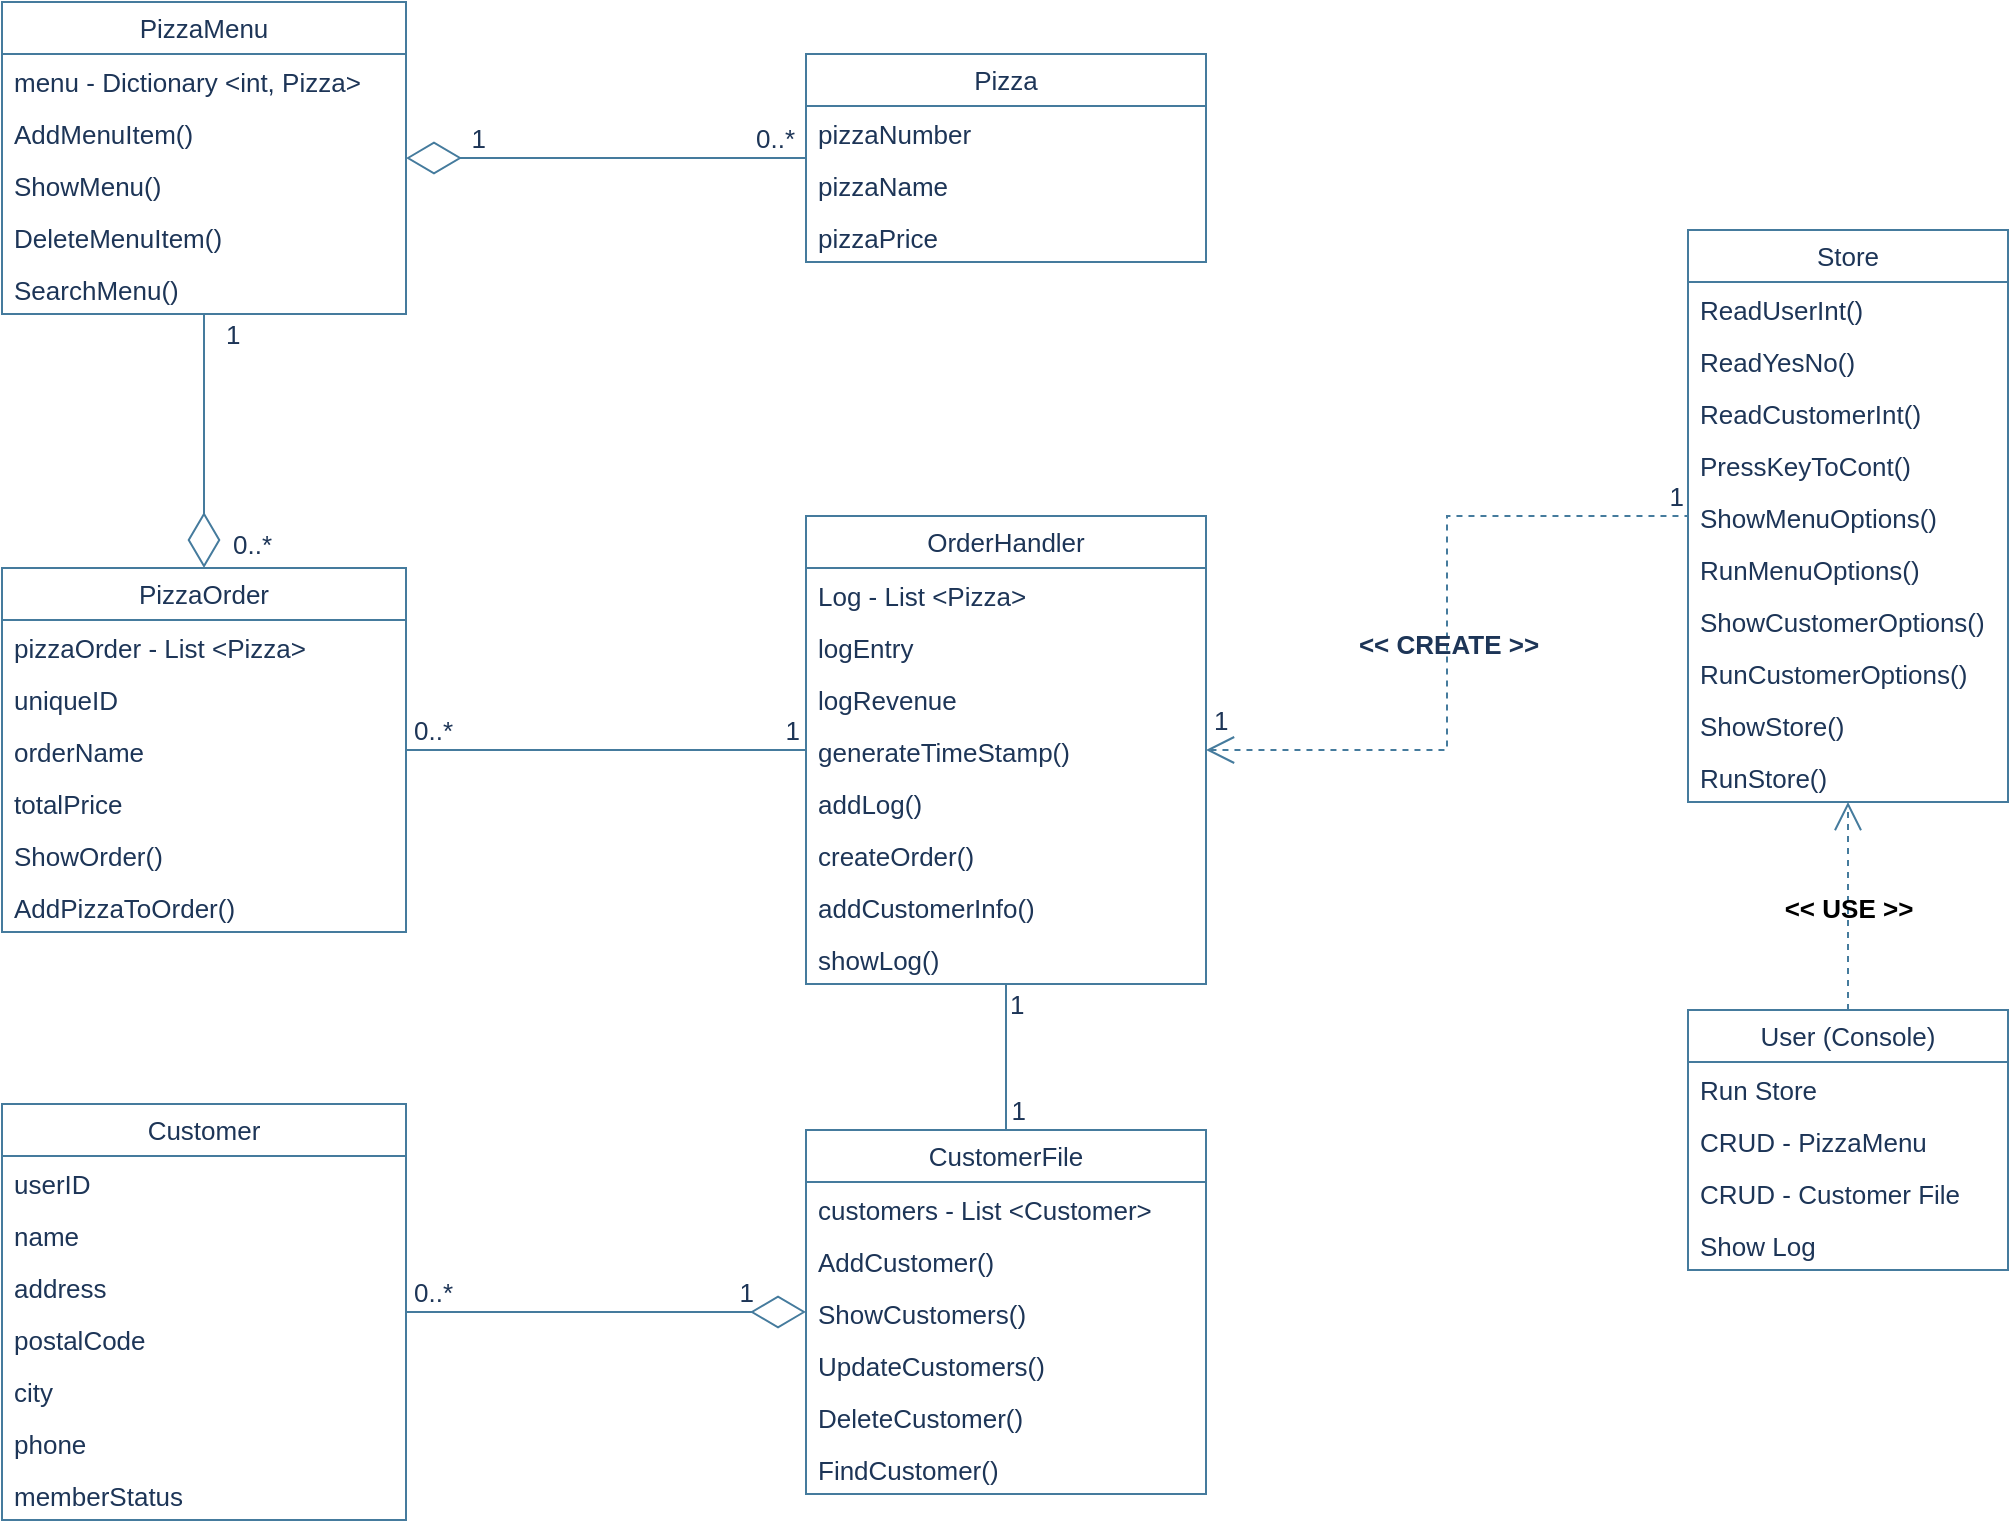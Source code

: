 <mxfile version="22.0.8" type="github">
  <diagram id="C5RBs43oDa-KdzZeNtuy" name="Page-1">
    <mxGraphModel dx="1430" dy="766" grid="1" gridSize="10" guides="1" tooltips="1" connect="1" arrows="1" fold="1" page="1" pageScale="1" pageWidth="1169" pageHeight="827" math="0" shadow="0">
      <root>
        <mxCell id="WIyWlLk6GJQsqaUBKTNV-0" />
        <mxCell id="WIyWlLk6GJQsqaUBKTNV-1" parent="WIyWlLk6GJQsqaUBKTNV-0" />
        <mxCell id="aBDvLTNAFJ3Gb6Voetzl-57" value="Pizza" style="swimlane;fontStyle=0;childLayout=stackLayout;horizontal=1;startSize=26;fillColor=none;horizontalStack=0;resizeParent=1;resizeParentMax=0;resizeLast=0;collapsible=1;marginBottom=0;whiteSpace=wrap;html=1;fontSize=13;spacing=2;rounded=0;labelBackgroundColor=none;strokeColor=#457B9D;fontColor=#1D3557;" parent="WIyWlLk6GJQsqaUBKTNV-1" vertex="1">
          <mxGeometry x="480" y="66" width="200" height="104" as="geometry" />
        </mxCell>
        <mxCell id="aBDvLTNAFJ3Gb6Voetzl-58" value="pizzaNumber" style="text;strokeColor=none;fillColor=none;align=left;verticalAlign=top;spacingLeft=4;spacingRight=4;overflow=hidden;rotatable=0;points=[[0,0.5],[1,0.5]];portConstraint=eastwest;whiteSpace=wrap;html=1;fontSize=13;spacing=2;rounded=0;labelBackgroundColor=none;fontColor=#1D3557;" parent="aBDvLTNAFJ3Gb6Voetzl-57" vertex="1">
          <mxGeometry y="26" width="200" height="26" as="geometry" />
        </mxCell>
        <mxCell id="aBDvLTNAFJ3Gb6Voetzl-59" value="pizzaName" style="text;strokeColor=none;fillColor=none;align=left;verticalAlign=top;spacingLeft=4;spacingRight=4;overflow=hidden;rotatable=0;points=[[0,0.5],[1,0.5]];portConstraint=eastwest;whiteSpace=wrap;html=1;fontSize=13;spacing=2;rounded=0;labelBackgroundColor=none;fontColor=#1D3557;" parent="aBDvLTNAFJ3Gb6Voetzl-57" vertex="1">
          <mxGeometry y="52" width="200" height="26" as="geometry" />
        </mxCell>
        <mxCell id="aBDvLTNAFJ3Gb6Voetzl-60" value="pizzaPrice" style="text;strokeColor=none;fillColor=none;align=left;verticalAlign=top;spacingLeft=4;spacingRight=4;overflow=hidden;rotatable=0;points=[[0,0.5],[1,0.5]];portConstraint=eastwest;whiteSpace=wrap;html=1;fontSize=13;spacing=2;rounded=0;labelBackgroundColor=none;fontColor=#1D3557;" parent="aBDvLTNAFJ3Gb6Voetzl-57" vertex="1">
          <mxGeometry y="78" width="200" height="26" as="geometry" />
        </mxCell>
        <mxCell id="aBDvLTNAFJ3Gb6Voetzl-66" value="User (Console)" style="swimlane;fontStyle=0;childLayout=stackLayout;horizontal=1;startSize=26;fillColor=none;horizontalStack=0;resizeParent=1;resizeParentMax=0;resizeLast=0;collapsible=1;marginBottom=0;whiteSpace=wrap;html=1;fontSize=13;spacing=2;rounded=0;labelBackgroundColor=none;strokeColor=#457B9D;fontColor=#1D3557;" parent="WIyWlLk6GJQsqaUBKTNV-1" vertex="1">
          <mxGeometry x="921" y="544" width="160" height="130" as="geometry" />
        </mxCell>
        <mxCell id="Fs0DSUo9vgdI05pbm_D--35" value="Run Store" style="text;strokeColor=none;fillColor=none;align=left;verticalAlign=top;spacingLeft=4;spacingRight=4;overflow=hidden;rotatable=0;points=[[0,0.5],[1,0.5]];portConstraint=eastwest;whiteSpace=wrap;html=1;fontSize=13;spacing=2;rounded=0;labelBackgroundColor=none;fontColor=#1D3557;" parent="aBDvLTNAFJ3Gb6Voetzl-66" vertex="1">
          <mxGeometry y="26" width="160" height="26" as="geometry" />
        </mxCell>
        <mxCell id="aBDvLTNAFJ3Gb6Voetzl-71" value="CRUD - PizzaMenu" style="text;strokeColor=none;fillColor=none;align=left;verticalAlign=top;spacingLeft=4;spacingRight=4;overflow=hidden;rotatable=0;points=[[0,0.5],[1,0.5]];portConstraint=eastwest;whiteSpace=wrap;html=1;fontSize=13;spacing=2;rounded=0;labelBackgroundColor=none;fontColor=#1D3557;" parent="aBDvLTNAFJ3Gb6Voetzl-66" vertex="1">
          <mxGeometry y="52" width="160" height="26" as="geometry" />
        </mxCell>
        <mxCell id="Fs0DSUo9vgdI05pbm_D--8" value="CRUD - Customer File&amp;nbsp;" style="text;strokeColor=none;fillColor=none;align=left;verticalAlign=top;spacingLeft=4;spacingRight=4;overflow=hidden;rotatable=0;points=[[0,0.5],[1,0.5]];portConstraint=eastwest;whiteSpace=wrap;html=1;fontSize=13;spacing=2;rounded=0;labelBackgroundColor=none;fontColor=#1D3557;" parent="aBDvLTNAFJ3Gb6Voetzl-66" vertex="1">
          <mxGeometry y="78" width="160" height="26" as="geometry" />
        </mxCell>
        <mxCell id="Fs0DSUo9vgdI05pbm_D--9" value="Show Log" style="text;strokeColor=none;fillColor=none;align=left;verticalAlign=top;spacingLeft=4;spacingRight=4;overflow=hidden;rotatable=0;points=[[0,0.5],[1,0.5]];portConstraint=eastwest;whiteSpace=wrap;html=1;fontSize=13;spacing=2;rounded=0;labelBackgroundColor=none;fontColor=#1D3557;" parent="aBDvLTNAFJ3Gb6Voetzl-66" vertex="1">
          <mxGeometry y="104" width="160" height="26" as="geometry" />
        </mxCell>
        <mxCell id="aBDvLTNAFJ3Gb6Voetzl-87" value="OrderHandler" style="swimlane;fontStyle=0;childLayout=stackLayout;horizontal=1;startSize=26;fillColor=none;horizontalStack=0;resizeParent=1;resizeParentMax=0;resizeLast=0;collapsible=1;marginBottom=0;whiteSpace=wrap;html=1;fontSize=13;spacing=2;rounded=0;labelBackgroundColor=none;strokeColor=#457B9D;fontColor=#1D3557;" parent="WIyWlLk6GJQsqaUBKTNV-1" vertex="1">
          <mxGeometry x="480" y="297" width="200" height="234" as="geometry" />
        </mxCell>
        <mxCell id="Fs0DSUo9vgdI05pbm_D--30" value="Log - List &amp;lt;Pizza&amp;gt;" style="text;strokeColor=none;fillColor=none;align=left;verticalAlign=top;spacingLeft=4;spacingRight=4;overflow=hidden;rotatable=0;points=[[0,0.5],[1,0.5]];portConstraint=eastwest;whiteSpace=wrap;html=1;fontSize=13;spacing=2;rounded=0;labelBackgroundColor=none;fontColor=#1D3557;" parent="aBDvLTNAFJ3Gb6Voetzl-87" vertex="1">
          <mxGeometry y="26" width="200" height="26" as="geometry" />
        </mxCell>
        <mxCell id="aBDvLTNAFJ3Gb6Voetzl-89" value="logEntry" style="text;strokeColor=none;fillColor=none;align=left;verticalAlign=top;spacingLeft=4;spacingRight=4;overflow=hidden;rotatable=0;points=[[0,0.5],[1,0.5]];portConstraint=eastwest;whiteSpace=wrap;html=1;fontSize=13;spacing=2;rounded=0;labelBackgroundColor=none;fontColor=#1D3557;" parent="aBDvLTNAFJ3Gb6Voetzl-87" vertex="1">
          <mxGeometry y="52" width="200" height="26" as="geometry" />
        </mxCell>
        <mxCell id="aBDvLTNAFJ3Gb6Voetzl-90" value="logRevenue" style="text;strokeColor=none;fillColor=none;align=left;verticalAlign=top;spacingLeft=4;spacingRight=4;overflow=hidden;rotatable=0;points=[[0,0.5],[1,0.5]];portConstraint=eastwest;whiteSpace=wrap;html=1;fontSize=13;spacing=2;rounded=0;labelBackgroundColor=none;fontColor=#1D3557;" parent="aBDvLTNAFJ3Gb6Voetzl-87" vertex="1">
          <mxGeometry y="78" width="200" height="26" as="geometry" />
        </mxCell>
        <mxCell id="aBDvLTNAFJ3Gb6Voetzl-92" value="generateTimeStamp()" style="text;strokeColor=none;fillColor=none;align=left;verticalAlign=top;spacingLeft=4;spacingRight=4;overflow=hidden;rotatable=0;points=[[0,0.5],[1,0.5]];portConstraint=eastwest;whiteSpace=wrap;html=1;fontSize=13;spacing=2;rounded=0;labelBackgroundColor=none;fontColor=#1D3557;" parent="aBDvLTNAFJ3Gb6Voetzl-87" vertex="1">
          <mxGeometry y="104" width="200" height="26" as="geometry" />
        </mxCell>
        <mxCell id="aBDvLTNAFJ3Gb6Voetzl-93" value="addLog()" style="text;strokeColor=none;fillColor=none;align=left;verticalAlign=top;spacingLeft=4;spacingRight=4;overflow=hidden;rotatable=0;points=[[0,0.5],[1,0.5]];portConstraint=eastwest;whiteSpace=wrap;html=1;fontSize=13;spacing=2;rounded=0;labelBackgroundColor=none;fontColor=#1D3557;" parent="aBDvLTNAFJ3Gb6Voetzl-87" vertex="1">
          <mxGeometry y="130" width="200" height="26" as="geometry" />
        </mxCell>
        <mxCell id="aBDvLTNAFJ3Gb6Voetzl-94" value="createOrder()" style="text;strokeColor=none;fillColor=none;align=left;verticalAlign=top;spacingLeft=4;spacingRight=4;overflow=hidden;rotatable=0;points=[[0,0.5],[1,0.5]];portConstraint=eastwest;whiteSpace=wrap;html=1;fontSize=13;spacing=2;rounded=0;labelBackgroundColor=none;fontColor=#1D3557;" parent="aBDvLTNAFJ3Gb6Voetzl-87" vertex="1">
          <mxGeometry y="156" width="200" height="26" as="geometry" />
        </mxCell>
        <mxCell id="Fs0DSUo9vgdI05pbm_D--28" value="addCustomerInfo()" style="text;strokeColor=none;fillColor=none;align=left;verticalAlign=top;spacingLeft=4;spacingRight=4;overflow=hidden;rotatable=0;points=[[0,0.5],[1,0.5]];portConstraint=eastwest;whiteSpace=wrap;html=1;fontSize=13;spacing=2;rounded=0;labelBackgroundColor=none;fontColor=#1D3557;" parent="aBDvLTNAFJ3Gb6Voetzl-87" vertex="1">
          <mxGeometry y="182" width="200" height="26" as="geometry" />
        </mxCell>
        <mxCell id="Fs0DSUo9vgdI05pbm_D--29" value="showLog()" style="text;strokeColor=none;fillColor=none;align=left;verticalAlign=top;spacingLeft=4;spacingRight=4;overflow=hidden;rotatable=0;points=[[0,0.5],[1,0.5]];portConstraint=eastwest;whiteSpace=wrap;html=1;fontSize=13;spacing=2;rounded=0;labelBackgroundColor=none;fontColor=#1D3557;" parent="aBDvLTNAFJ3Gb6Voetzl-87" vertex="1">
          <mxGeometry y="208" width="200" height="26" as="geometry" />
        </mxCell>
        <mxCell id="aBDvLTNAFJ3Gb6Voetzl-101" value="PizzaOrder" style="swimlane;fontStyle=0;childLayout=stackLayout;horizontal=1;startSize=26;fillColor=none;horizontalStack=0;resizeParent=1;resizeParentMax=0;resizeLast=0;collapsible=1;marginBottom=0;whiteSpace=wrap;html=1;fontSize=13;spacing=2;rounded=0;labelBackgroundColor=none;strokeColor=#457B9D;fontColor=#1D3557;" parent="WIyWlLk6GJQsqaUBKTNV-1" vertex="1">
          <mxGeometry x="78" y="323" width="202" height="182" as="geometry" />
        </mxCell>
        <mxCell id="aBDvLTNAFJ3Gb6Voetzl-105" value="pizzaOrder - List &amp;lt;Pizza&amp;gt;" style="text;strokeColor=none;fillColor=none;align=left;verticalAlign=top;spacingLeft=4;spacingRight=4;overflow=hidden;rotatable=0;points=[[0,0.5],[1,0.5]];portConstraint=eastwest;whiteSpace=wrap;html=1;fontSize=13;spacing=2;rounded=0;labelBackgroundColor=none;fontColor=#1D3557;" parent="aBDvLTNAFJ3Gb6Voetzl-101" vertex="1">
          <mxGeometry y="26" width="202" height="26" as="geometry" />
        </mxCell>
        <mxCell id="aBDvLTNAFJ3Gb6Voetzl-102" value="uniqueID" style="text;strokeColor=none;fillColor=none;align=left;verticalAlign=top;spacingLeft=4;spacingRight=4;overflow=hidden;rotatable=0;points=[[0,0.5],[1,0.5]];portConstraint=eastwest;whiteSpace=wrap;html=1;fontSize=13;spacing=2;rounded=0;labelBackgroundColor=none;fontColor=#1D3557;" parent="aBDvLTNAFJ3Gb6Voetzl-101" vertex="1">
          <mxGeometry y="52" width="202" height="26" as="geometry" />
        </mxCell>
        <mxCell id="aBDvLTNAFJ3Gb6Voetzl-103" value="orderName" style="text;strokeColor=none;fillColor=none;align=left;verticalAlign=top;spacingLeft=4;spacingRight=4;overflow=hidden;rotatable=0;points=[[0,0.5],[1,0.5]];portConstraint=eastwest;whiteSpace=wrap;html=1;fontSize=13;spacing=2;rounded=0;labelBackgroundColor=none;fontColor=#1D3557;" parent="aBDvLTNAFJ3Gb6Voetzl-101" vertex="1">
          <mxGeometry y="78" width="202" height="26" as="geometry" />
        </mxCell>
        <mxCell id="aBDvLTNAFJ3Gb6Voetzl-104" value="totalPrice" style="text;strokeColor=none;fillColor=none;align=left;verticalAlign=top;spacingLeft=4;spacingRight=4;overflow=hidden;rotatable=0;points=[[0,0.5],[1,0.5]];portConstraint=eastwest;whiteSpace=wrap;html=1;fontSize=13;spacing=2;rounded=0;labelBackgroundColor=none;fontColor=#1D3557;" parent="aBDvLTNAFJ3Gb6Voetzl-101" vertex="1">
          <mxGeometry y="104" width="202" height="26" as="geometry" />
        </mxCell>
        <mxCell id="aBDvLTNAFJ3Gb6Voetzl-106" value="ShowOrder()" style="text;strokeColor=none;fillColor=none;align=left;verticalAlign=top;spacingLeft=4;spacingRight=4;overflow=hidden;rotatable=0;points=[[0,0.5],[1,0.5]];portConstraint=eastwest;whiteSpace=wrap;html=1;fontSize=13;spacing=2;rounded=0;labelBackgroundColor=none;fontColor=#1D3557;" parent="aBDvLTNAFJ3Gb6Voetzl-101" vertex="1">
          <mxGeometry y="130" width="202" height="26" as="geometry" />
        </mxCell>
        <mxCell id="aBDvLTNAFJ3Gb6Voetzl-107" value="AddPizzaToOrder()" style="text;strokeColor=none;fillColor=none;align=left;verticalAlign=top;spacingLeft=4;spacingRight=4;overflow=hidden;rotatable=0;points=[[0,0.5],[1,0.5]];portConstraint=eastwest;whiteSpace=wrap;html=1;fontSize=13;spacing=2;rounded=0;labelBackgroundColor=none;fontColor=#1D3557;" parent="aBDvLTNAFJ3Gb6Voetzl-101" vertex="1">
          <mxGeometry y="156" width="202" height="26" as="geometry" />
        </mxCell>
        <mxCell id="aBDvLTNAFJ3Gb6Voetzl-126" value="Store" style="swimlane;fontStyle=0;childLayout=stackLayout;horizontal=1;startSize=26;fillColor=none;horizontalStack=0;resizeParent=1;resizeParentMax=0;resizeLast=0;collapsible=1;marginBottom=0;whiteSpace=wrap;html=1;fontSize=13;spacing=2;rounded=0;labelBackgroundColor=none;strokeColor=#457B9D;fontColor=#1D3557;" parent="WIyWlLk6GJQsqaUBKTNV-1" vertex="1">
          <mxGeometry x="921" y="154" width="160" height="286" as="geometry" />
        </mxCell>
        <mxCell id="aBDvLTNAFJ3Gb6Voetzl-127" value="ReadUserInt()" style="text;strokeColor=none;fillColor=none;align=left;verticalAlign=top;spacingLeft=4;spacingRight=4;overflow=hidden;rotatable=0;points=[[0,0.5],[1,0.5]];portConstraint=eastwest;whiteSpace=wrap;html=1;fontSize=13;spacing=2;rounded=0;labelBackgroundColor=none;fontColor=#1D3557;" parent="aBDvLTNAFJ3Gb6Voetzl-126" vertex="1">
          <mxGeometry y="26" width="160" height="26" as="geometry" />
        </mxCell>
        <mxCell id="aBDvLTNAFJ3Gb6Voetzl-128" value="ReadYesNo()" style="text;strokeColor=none;fillColor=none;align=left;verticalAlign=top;spacingLeft=4;spacingRight=4;overflow=hidden;rotatable=0;points=[[0,0.5],[1,0.5]];portConstraint=eastwest;whiteSpace=wrap;html=1;fontSize=13;spacing=2;rounded=0;labelBackgroundColor=none;fontColor=#1D3557;" parent="aBDvLTNAFJ3Gb6Voetzl-126" vertex="1">
          <mxGeometry y="52" width="160" height="26" as="geometry" />
        </mxCell>
        <mxCell id="aBDvLTNAFJ3Gb6Voetzl-129" value="ReadCustomerInt()" style="text;strokeColor=none;fillColor=none;align=left;verticalAlign=top;spacingLeft=4;spacingRight=4;overflow=hidden;rotatable=0;points=[[0,0.5],[1,0.5]];portConstraint=eastwest;whiteSpace=wrap;html=1;fontSize=13;spacing=2;rounded=0;labelBackgroundColor=none;fontColor=#1D3557;" parent="aBDvLTNAFJ3Gb6Voetzl-126" vertex="1">
          <mxGeometry y="78" width="160" height="26" as="geometry" />
        </mxCell>
        <mxCell id="aBDvLTNAFJ3Gb6Voetzl-130" value="PressKeyToCont()" style="text;strokeColor=none;fillColor=none;align=left;verticalAlign=top;spacingLeft=4;spacingRight=4;overflow=hidden;rotatable=0;points=[[0,0.5],[1,0.5]];portConstraint=eastwest;whiteSpace=wrap;html=1;fontSize=13;spacing=2;rounded=0;labelBackgroundColor=none;fontColor=#1D3557;" parent="aBDvLTNAFJ3Gb6Voetzl-126" vertex="1">
          <mxGeometry y="104" width="160" height="26" as="geometry" />
        </mxCell>
        <mxCell id="aBDvLTNAFJ3Gb6Voetzl-131" value="ShowMenuOptions()" style="text;strokeColor=none;fillColor=none;align=left;verticalAlign=top;spacingLeft=4;spacingRight=4;overflow=hidden;rotatable=0;points=[[0,0.5],[1,0.5]];portConstraint=eastwest;whiteSpace=wrap;html=1;fontSize=13;spacing=2;rounded=0;labelBackgroundColor=none;fontColor=#1D3557;" parent="aBDvLTNAFJ3Gb6Voetzl-126" vertex="1">
          <mxGeometry y="130" width="160" height="26" as="geometry" />
        </mxCell>
        <mxCell id="aBDvLTNAFJ3Gb6Voetzl-132" value="RunMenuOptions()" style="text;strokeColor=none;fillColor=none;align=left;verticalAlign=top;spacingLeft=4;spacingRight=4;overflow=hidden;rotatable=0;points=[[0,0.5],[1,0.5]];portConstraint=eastwest;whiteSpace=wrap;html=1;fontSize=13;spacing=2;rounded=0;labelBackgroundColor=none;fontColor=#1D3557;" parent="aBDvLTNAFJ3Gb6Voetzl-126" vertex="1">
          <mxGeometry y="156" width="160" height="26" as="geometry" />
        </mxCell>
        <mxCell id="Fs0DSUo9vgdI05pbm_D--31" value="ShowCustomerOptions()" style="text;strokeColor=none;fillColor=none;align=left;verticalAlign=top;spacingLeft=4;spacingRight=4;overflow=hidden;rotatable=0;points=[[0,0.5],[1,0.5]];portConstraint=eastwest;whiteSpace=wrap;html=1;fontSize=13;spacing=2;rounded=0;labelBackgroundColor=none;fontColor=#1D3557;" parent="aBDvLTNAFJ3Gb6Voetzl-126" vertex="1">
          <mxGeometry y="182" width="160" height="26" as="geometry" />
        </mxCell>
        <mxCell id="Fs0DSUo9vgdI05pbm_D--32" value="RunCustomerOptions()" style="text;strokeColor=none;fillColor=none;align=left;verticalAlign=top;spacingLeft=4;spacingRight=4;overflow=hidden;rotatable=0;points=[[0,0.5],[1,0.5]];portConstraint=eastwest;whiteSpace=wrap;html=1;fontSize=13;spacing=2;rounded=0;labelBackgroundColor=none;fontColor=#1D3557;" parent="aBDvLTNAFJ3Gb6Voetzl-126" vertex="1">
          <mxGeometry y="208" width="160" height="26" as="geometry" />
        </mxCell>
        <mxCell id="Fs0DSUo9vgdI05pbm_D--33" value="ShowStore()" style="text;strokeColor=none;fillColor=none;align=left;verticalAlign=top;spacingLeft=4;spacingRight=4;overflow=hidden;rotatable=0;points=[[0,0.5],[1,0.5]];portConstraint=eastwest;whiteSpace=wrap;html=1;fontSize=13;spacing=2;rounded=0;labelBackgroundColor=none;fontColor=#1D3557;" parent="aBDvLTNAFJ3Gb6Voetzl-126" vertex="1">
          <mxGeometry y="234" width="160" height="26" as="geometry" />
        </mxCell>
        <mxCell id="Fs0DSUo9vgdI05pbm_D--34" value="RunStore()" style="text;strokeColor=none;fillColor=none;align=left;verticalAlign=top;spacingLeft=4;spacingRight=4;overflow=hidden;rotatable=0;points=[[0,0.5],[1,0.5]];portConstraint=eastwest;whiteSpace=wrap;html=1;fontSize=13;spacing=2;rounded=0;labelBackgroundColor=none;fontColor=#1D3557;" parent="aBDvLTNAFJ3Gb6Voetzl-126" vertex="1">
          <mxGeometry y="260" width="160" height="26" as="geometry" />
        </mxCell>
        <mxCell id="Fs0DSUo9vgdI05pbm_D--0" value="Customer" style="swimlane;fontStyle=0;childLayout=stackLayout;horizontal=1;startSize=26;fillColor=none;horizontalStack=0;resizeParent=1;resizeParentMax=0;resizeLast=0;collapsible=1;marginBottom=0;whiteSpace=wrap;html=1;fontSize=13;spacing=2;rounded=0;labelBackgroundColor=none;strokeColor=#457B9D;fontColor=#1D3557;" parent="WIyWlLk6GJQsqaUBKTNV-1" vertex="1">
          <mxGeometry x="78" y="591" width="202" height="208" as="geometry" />
        </mxCell>
        <mxCell id="Fs0DSUo9vgdI05pbm_D--1" value="userID" style="text;strokeColor=none;fillColor=none;align=left;verticalAlign=top;spacingLeft=4;spacingRight=4;overflow=hidden;rotatable=0;points=[[0,0.5],[1,0.5]];portConstraint=eastwest;whiteSpace=wrap;html=1;fontSize=13;spacing=2;rounded=0;labelBackgroundColor=none;fontColor=#1D3557;" parent="Fs0DSUo9vgdI05pbm_D--0" vertex="1">
          <mxGeometry y="26" width="202" height="26" as="geometry" />
        </mxCell>
        <mxCell id="Fs0DSUo9vgdI05pbm_D--2" value="name" style="text;strokeColor=none;fillColor=none;align=left;verticalAlign=top;spacingLeft=4;spacingRight=4;overflow=hidden;rotatable=0;points=[[0,0.5],[1,0.5]];portConstraint=eastwest;whiteSpace=wrap;html=1;fontSize=13;spacing=2;rounded=0;labelBackgroundColor=none;fontColor=#1D3557;" parent="Fs0DSUo9vgdI05pbm_D--0" vertex="1">
          <mxGeometry y="52" width="202" height="26" as="geometry" />
        </mxCell>
        <mxCell id="Fs0DSUo9vgdI05pbm_D--3" value="address" style="text;strokeColor=none;fillColor=none;align=left;verticalAlign=top;spacingLeft=4;spacingRight=4;overflow=hidden;rotatable=0;points=[[0,0.5],[1,0.5]];portConstraint=eastwest;whiteSpace=wrap;html=1;fontSize=13;spacing=2;rounded=0;labelBackgroundColor=none;fontColor=#1D3557;" parent="Fs0DSUo9vgdI05pbm_D--0" vertex="1">
          <mxGeometry y="78" width="202" height="26" as="geometry" />
        </mxCell>
        <mxCell id="Fs0DSUo9vgdI05pbm_D--4" value="postalCode" style="text;strokeColor=none;fillColor=none;align=left;verticalAlign=top;spacingLeft=4;spacingRight=4;overflow=hidden;rotatable=0;points=[[0,0.5],[1,0.5]];portConstraint=eastwest;whiteSpace=wrap;html=1;fontSize=13;spacing=2;rounded=0;labelBackgroundColor=none;fontColor=#1D3557;" parent="Fs0DSUo9vgdI05pbm_D--0" vertex="1">
          <mxGeometry y="104" width="202" height="26" as="geometry" />
        </mxCell>
        <mxCell id="Fs0DSUo9vgdI05pbm_D--10" value="city" style="text;strokeColor=none;fillColor=none;align=left;verticalAlign=top;spacingLeft=4;spacingRight=4;overflow=hidden;rotatable=0;points=[[0,0.5],[1,0.5]];portConstraint=eastwest;whiteSpace=wrap;html=1;fontSize=13;spacing=2;rounded=0;labelBackgroundColor=none;fontColor=#1D3557;" parent="Fs0DSUo9vgdI05pbm_D--0" vertex="1">
          <mxGeometry y="130" width="202" height="26" as="geometry" />
        </mxCell>
        <mxCell id="Fs0DSUo9vgdI05pbm_D--6" value="phone" style="text;strokeColor=none;fillColor=none;align=left;verticalAlign=top;spacingLeft=4;spacingRight=4;overflow=hidden;rotatable=0;points=[[0,0.5],[1,0.5]];portConstraint=eastwest;whiteSpace=wrap;html=1;fontSize=13;spacing=2;rounded=0;labelBackgroundColor=none;fontColor=#1D3557;" parent="Fs0DSUo9vgdI05pbm_D--0" vertex="1">
          <mxGeometry y="156" width="202" height="26" as="geometry" />
        </mxCell>
        <mxCell id="Fs0DSUo9vgdI05pbm_D--27" value="memberStatus" style="text;strokeColor=none;fillColor=none;align=left;verticalAlign=top;spacingLeft=4;spacingRight=4;overflow=hidden;rotatable=0;points=[[0,0.5],[1,0.5]];portConstraint=eastwest;whiteSpace=wrap;html=1;fontSize=13;spacing=2;rounded=0;labelBackgroundColor=none;fontColor=#1D3557;" parent="Fs0DSUo9vgdI05pbm_D--0" vertex="1">
          <mxGeometry y="182" width="202" height="26" as="geometry" />
        </mxCell>
        <mxCell id="Fs0DSUo9vgdI05pbm_D--11" value="PizzaMenu" style="swimlane;fontStyle=0;childLayout=stackLayout;horizontal=1;startSize=26;fillColor=none;horizontalStack=0;resizeParent=1;resizeParentMax=0;resizeLast=0;collapsible=1;marginBottom=0;whiteSpace=wrap;html=1;fontSize=13;spacing=2;rounded=0;labelBackgroundColor=none;strokeColor=#457B9D;fontColor=#1D3557;" parent="WIyWlLk6GJQsqaUBKTNV-1" vertex="1">
          <mxGeometry x="78" y="40" width="202" height="156" as="geometry" />
        </mxCell>
        <mxCell id="Fs0DSUo9vgdI05pbm_D--12" value="menu - Dictionary &amp;lt;int, Pizza&amp;gt;" style="text;strokeColor=none;fillColor=none;align=left;verticalAlign=top;spacingLeft=4;spacingRight=4;overflow=hidden;rotatable=0;points=[[0,0.5],[1,0.5]];portConstraint=eastwest;whiteSpace=wrap;html=1;fontSize=13;spacing=2;rounded=0;labelBackgroundColor=none;fontColor=#1D3557;" parent="Fs0DSUo9vgdI05pbm_D--11" vertex="1">
          <mxGeometry y="26" width="202" height="26" as="geometry" />
        </mxCell>
        <mxCell id="Fs0DSUo9vgdI05pbm_D--15" value="AddMenuItem()" style="text;strokeColor=none;fillColor=none;align=left;verticalAlign=top;spacingLeft=4;spacingRight=4;overflow=hidden;rotatable=0;points=[[0,0.5],[1,0.5]];portConstraint=eastwest;whiteSpace=wrap;html=1;fontSize=13;spacing=2;rounded=0;labelBackgroundColor=none;fontColor=#1D3557;" parent="Fs0DSUo9vgdI05pbm_D--11" vertex="1">
          <mxGeometry y="52" width="202" height="26" as="geometry" />
        </mxCell>
        <mxCell id="Fs0DSUo9vgdI05pbm_D--13" value="ShowMenu()" style="text;strokeColor=none;fillColor=none;align=left;verticalAlign=top;spacingLeft=4;spacingRight=4;overflow=hidden;rotatable=0;points=[[0,0.5],[1,0.5]];portConstraint=eastwest;whiteSpace=wrap;html=1;fontSize=13;spacing=2;rounded=0;labelBackgroundColor=none;fontColor=#1D3557;" parent="Fs0DSUo9vgdI05pbm_D--11" vertex="1">
          <mxGeometry y="78" width="202" height="26" as="geometry" />
        </mxCell>
        <mxCell id="Fs0DSUo9vgdI05pbm_D--16" value="DeleteMenuItem()" style="text;strokeColor=none;fillColor=none;align=left;verticalAlign=top;spacingLeft=4;spacingRight=4;overflow=hidden;rotatable=0;points=[[0,0.5],[1,0.5]];portConstraint=eastwest;whiteSpace=wrap;html=1;fontSize=13;spacing=2;rounded=0;labelBackgroundColor=none;fontColor=#1D3557;" parent="Fs0DSUo9vgdI05pbm_D--11" vertex="1">
          <mxGeometry y="104" width="202" height="26" as="geometry" />
        </mxCell>
        <mxCell id="Fs0DSUo9vgdI05pbm_D--17" value="SearchMenu()" style="text;strokeColor=none;fillColor=none;align=left;verticalAlign=top;spacingLeft=4;spacingRight=4;overflow=hidden;rotatable=0;points=[[0,0.5],[1,0.5]];portConstraint=eastwest;whiteSpace=wrap;html=1;fontSize=13;spacing=2;rounded=0;labelBackgroundColor=none;fontColor=#1D3557;" parent="Fs0DSUo9vgdI05pbm_D--11" vertex="1">
          <mxGeometry y="130" width="202" height="26" as="geometry" />
        </mxCell>
        <mxCell id="Fs0DSUo9vgdI05pbm_D--20" value="CustomerFile" style="swimlane;fontStyle=0;childLayout=stackLayout;horizontal=1;startSize=26;fillColor=none;horizontalStack=0;resizeParent=1;resizeParentMax=0;resizeLast=0;collapsible=1;marginBottom=0;whiteSpace=wrap;html=1;fontSize=13;spacing=2;rounded=0;labelBackgroundColor=none;strokeColor=#457B9D;fontColor=#1D3557;" parent="WIyWlLk6GJQsqaUBKTNV-1" vertex="1">
          <mxGeometry x="480" y="604" width="200" height="182" as="geometry" />
        </mxCell>
        <mxCell id="Fs0DSUo9vgdI05pbm_D--21" value="customers - List &amp;lt;Customer&amp;gt;" style="text;strokeColor=none;fillColor=none;align=left;verticalAlign=top;spacingLeft=4;spacingRight=4;overflow=hidden;rotatable=0;points=[[0,0.5],[1,0.5]];portConstraint=eastwest;whiteSpace=wrap;html=1;fontSize=13;spacing=2;rounded=0;labelBackgroundColor=none;fontColor=#1D3557;" parent="Fs0DSUo9vgdI05pbm_D--20" vertex="1">
          <mxGeometry y="26" width="200" height="26" as="geometry" />
        </mxCell>
        <mxCell id="Fs0DSUo9vgdI05pbm_D--23" value="AddCustomer()" style="text;strokeColor=none;fillColor=none;align=left;verticalAlign=top;spacingLeft=4;spacingRight=4;overflow=hidden;rotatable=0;points=[[0,0.5],[1,0.5]];portConstraint=eastwest;whiteSpace=wrap;html=1;fontSize=13;spacing=2;rounded=0;labelBackgroundColor=none;fontColor=#1D3557;" parent="Fs0DSUo9vgdI05pbm_D--20" vertex="1">
          <mxGeometry y="52" width="200" height="26" as="geometry" />
        </mxCell>
        <mxCell id="Fs0DSUo9vgdI05pbm_D--22" value="ShowCustomers()" style="text;strokeColor=none;fillColor=none;align=left;verticalAlign=top;spacingLeft=4;spacingRight=4;overflow=hidden;rotatable=0;points=[[0,0.5],[1,0.5]];portConstraint=eastwest;whiteSpace=wrap;html=1;fontSize=13;spacing=2;rounded=0;labelBackgroundColor=none;fontColor=#1D3557;" parent="Fs0DSUo9vgdI05pbm_D--20" vertex="1">
          <mxGeometry y="78" width="200" height="26" as="geometry" />
        </mxCell>
        <mxCell id="Fs0DSUo9vgdI05pbm_D--26" value="UpdateCustomers()" style="text;strokeColor=none;fillColor=none;align=left;verticalAlign=top;spacingLeft=4;spacingRight=4;overflow=hidden;rotatable=0;points=[[0,0.5],[1,0.5]];portConstraint=eastwest;whiteSpace=wrap;html=1;fontSize=13;spacing=2;rounded=0;labelBackgroundColor=none;fontColor=#1D3557;" parent="Fs0DSUo9vgdI05pbm_D--20" vertex="1">
          <mxGeometry y="104" width="200" height="26" as="geometry" />
        </mxCell>
        <mxCell id="Fs0DSUo9vgdI05pbm_D--24" value="DeleteCustomer()" style="text;strokeColor=none;fillColor=none;align=left;verticalAlign=top;spacingLeft=4;spacingRight=4;overflow=hidden;rotatable=0;points=[[0,0.5],[1,0.5]];portConstraint=eastwest;whiteSpace=wrap;html=1;fontSize=13;spacing=2;rounded=0;labelBackgroundColor=none;fontColor=#1D3557;" parent="Fs0DSUo9vgdI05pbm_D--20" vertex="1">
          <mxGeometry y="130" width="200" height="26" as="geometry" />
        </mxCell>
        <mxCell id="Fs0DSUo9vgdI05pbm_D--25" value="FindCustomer()" style="text;strokeColor=none;fillColor=none;align=left;verticalAlign=top;spacingLeft=4;spacingRight=4;overflow=hidden;rotatable=0;points=[[0,0.5],[1,0.5]];portConstraint=eastwest;whiteSpace=wrap;html=1;fontSize=13;spacing=2;rounded=0;labelBackgroundColor=none;fontColor=#1D3557;" parent="Fs0DSUo9vgdI05pbm_D--20" vertex="1">
          <mxGeometry y="156" width="200" height="26" as="geometry" />
        </mxCell>
        <mxCell id="mjREX-UnQ4WWwKEavr9j-3" value="" style="endArrow=diamondThin;html=1;edgeStyle=orthogonalEdgeStyle;rounded=0;endFill=0;startSize=6;endSize=25;fontSize=13;labelBackgroundColor=none;strokeColor=#457B9D;fontColor=default;" edge="1" parent="WIyWlLk6GJQsqaUBKTNV-1" source="Fs0DSUo9vgdI05pbm_D--0" target="Fs0DSUo9vgdI05pbm_D--20">
          <mxGeometry relative="1" as="geometry">
            <mxPoint x="280" y="668.29" as="sourcePoint" />
            <mxPoint x="440" y="668.29" as="targetPoint" />
          </mxGeometry>
        </mxCell>
        <mxCell id="mjREX-UnQ4WWwKEavr9j-4" value="0..*" style="edgeLabel;resizable=0;html=1;align=left;verticalAlign=bottom;fontSize=13;rounded=0;labelBackgroundColor=none;fontColor=#1D3557;" connectable="0" vertex="1" parent="mjREX-UnQ4WWwKEavr9j-3">
          <mxGeometry x="-1" relative="1" as="geometry">
            <mxPoint x="2" as="offset" />
          </mxGeometry>
        </mxCell>
        <mxCell id="mjREX-UnQ4WWwKEavr9j-5" value="1" style="edgeLabel;resizable=0;html=1;align=right;verticalAlign=bottom;fontSize=13;rounded=0;labelBackgroundColor=none;fontColor=#1D3557;" connectable="0" vertex="1" parent="mjREX-UnQ4WWwKEavr9j-3">
          <mxGeometry x="1" relative="1" as="geometry">
            <mxPoint x="-26" as="offset" />
          </mxGeometry>
        </mxCell>
        <mxCell id="mjREX-UnQ4WWwKEavr9j-7" value="" style="endArrow=diamondThin;html=1;edgeStyle=orthogonalEdgeStyle;rounded=0;endFill=0;startSize=6;endSize=25;fontSize=13;labelBackgroundColor=none;strokeColor=#457B9D;fontColor=default;" edge="1" parent="WIyWlLk6GJQsqaUBKTNV-1" source="aBDvLTNAFJ3Gb6Voetzl-57" target="Fs0DSUo9vgdI05pbm_D--11">
          <mxGeometry relative="1" as="geometry">
            <mxPoint x="505" y="230" as="sourcePoint" />
            <mxPoint x="238" y="230" as="targetPoint" />
          </mxGeometry>
        </mxCell>
        <mxCell id="mjREX-UnQ4WWwKEavr9j-8" value="0..*" style="edgeLabel;resizable=0;html=1;align=left;verticalAlign=bottom;fontSize=13;rounded=0;labelBackgroundColor=none;fontColor=#1D3557;" connectable="0" vertex="1" parent="mjREX-UnQ4WWwKEavr9j-7">
          <mxGeometry x="-1" relative="1" as="geometry">
            <mxPoint x="-27" as="offset" />
          </mxGeometry>
        </mxCell>
        <mxCell id="mjREX-UnQ4WWwKEavr9j-9" value="1" style="edgeLabel;resizable=0;html=1;align=right;verticalAlign=bottom;fontSize=13;rounded=0;labelBackgroundColor=none;fontColor=#1D3557;" connectable="0" vertex="1" parent="mjREX-UnQ4WWwKEavr9j-7">
          <mxGeometry x="1" relative="1" as="geometry">
            <mxPoint x="40" as="offset" />
          </mxGeometry>
        </mxCell>
        <mxCell id="mjREX-UnQ4WWwKEavr9j-10" value="" style="endArrow=diamondThin;html=1;edgeStyle=orthogonalEdgeStyle;rounded=0;fontSize=13;startArrow=none;startFill=0;startSize=25;endFill=0;endSize=25;labelBackgroundColor=none;strokeColor=#457B9D;fontColor=default;" edge="1" parent="WIyWlLk6GJQsqaUBKTNV-1" source="Fs0DSUo9vgdI05pbm_D--11" target="aBDvLTNAFJ3Gb6Voetzl-101">
          <mxGeometry relative="1" as="geometry">
            <mxPoint x="460" y="430" as="sourcePoint" />
            <mxPoint x="620" y="430" as="targetPoint" />
          </mxGeometry>
        </mxCell>
        <mxCell id="mjREX-UnQ4WWwKEavr9j-11" value="1" style="edgeLabel;resizable=0;html=1;align=left;verticalAlign=bottom;fontSize=13;rounded=0;labelBackgroundColor=none;fontColor=#1D3557;" connectable="0" vertex="1" parent="mjREX-UnQ4WWwKEavr9j-10">
          <mxGeometry x="-1" relative="1" as="geometry">
            <mxPoint x="9" y="20" as="offset" />
          </mxGeometry>
        </mxCell>
        <mxCell id="mjREX-UnQ4WWwKEavr9j-12" value="0..*" style="edgeLabel;resizable=0;html=1;align=right;verticalAlign=bottom;fontSize=13;rounded=0;labelBackgroundColor=none;fontColor=#1D3557;" connectable="0" vertex="1" parent="mjREX-UnQ4WWwKEavr9j-10">
          <mxGeometry x="1" relative="1" as="geometry">
            <mxPoint x="34" y="-2" as="offset" />
          </mxGeometry>
        </mxCell>
        <mxCell id="mjREX-UnQ4WWwKEavr9j-13" value="&lt;font size=&quot;1&quot; style=&quot;&quot;&gt;&lt;b style=&quot;font-size: 13px;&quot;&gt;&amp;lt;&amp;lt; USE &amp;gt;&amp;gt;&lt;/b&gt;&lt;/font&gt;" style="endArrow=open;endSize=12;dashed=1;html=1;rounded=0;fontSize=13;labelBackgroundColor=none;strokeColor=#457B9D;fontColor=default;" edge="1" parent="WIyWlLk6GJQsqaUBKTNV-1" source="aBDvLTNAFJ3Gb6Voetzl-66" target="aBDvLTNAFJ3Gb6Voetzl-126">
          <mxGeometry x="-0.006" width="160" relative="1" as="geometry">
            <mxPoint x="790" y="505" as="sourcePoint" />
            <mxPoint x="950" y="505" as="targetPoint" />
            <mxPoint as="offset" />
          </mxGeometry>
        </mxCell>
        <mxCell id="mjREX-UnQ4WWwKEavr9j-19" value="" style="endArrow=none;html=1;edgeStyle=orthogonalEdgeStyle;rounded=0;labelBackgroundColor=none;strokeColor=#457B9D;fontColor=default;" edge="1" parent="WIyWlLk6GJQsqaUBKTNV-1" source="aBDvLTNAFJ3Gb6Voetzl-101" target="aBDvLTNAFJ3Gb6Voetzl-87">
          <mxGeometry relative="1" as="geometry">
            <mxPoint x="290" y="413.64" as="sourcePoint" />
            <mxPoint x="450" y="413.64" as="targetPoint" />
          </mxGeometry>
        </mxCell>
        <mxCell id="mjREX-UnQ4WWwKEavr9j-20" value="0..*" style="edgeLabel;resizable=0;html=1;align=left;verticalAlign=bottom;fontSize=13;rounded=0;labelBackgroundColor=none;fontColor=#1D3557;" connectable="0" vertex="1" parent="mjREX-UnQ4WWwKEavr9j-19">
          <mxGeometry x="-1" relative="1" as="geometry">
            <mxPoint x="2" as="offset" />
          </mxGeometry>
        </mxCell>
        <mxCell id="mjREX-UnQ4WWwKEavr9j-21" value="1" style="edgeLabel;resizable=0;html=1;align=right;verticalAlign=bottom;fontSize=13;rounded=0;labelBackgroundColor=none;fontColor=#1D3557;" connectable="0" vertex="1" parent="mjREX-UnQ4WWwKEavr9j-19">
          <mxGeometry x="1" relative="1" as="geometry">
            <mxPoint x="-3" as="offset" />
          </mxGeometry>
        </mxCell>
        <mxCell id="mjREX-UnQ4WWwKEavr9j-22" value="" style="endArrow=none;html=1;edgeStyle=orthogonalEdgeStyle;rounded=0;fontSize=13;startArrow=open;startFill=0;endSize=9;startSize=12;dashed=1;labelBackgroundColor=none;strokeColor=#457B9D;fontColor=default;" edge="1" parent="WIyWlLk6GJQsqaUBKTNV-1" source="aBDvLTNAFJ3Gb6Voetzl-87" target="aBDvLTNAFJ3Gb6Voetzl-126">
          <mxGeometry relative="1" as="geometry">
            <mxPoint x="630" y="360" as="sourcePoint" />
            <mxPoint x="790" y="360" as="targetPoint" />
          </mxGeometry>
        </mxCell>
        <mxCell id="mjREX-UnQ4WWwKEavr9j-23" value="1" style="edgeLabel;resizable=0;html=1;align=left;verticalAlign=bottom;fontSize=13;rounded=0;labelBackgroundColor=none;fontColor=#1D3557;" connectable="0" vertex="1" parent="mjREX-UnQ4WWwKEavr9j-22">
          <mxGeometry x="-1" relative="1" as="geometry">
            <mxPoint x="2" y="-5" as="offset" />
          </mxGeometry>
        </mxCell>
        <mxCell id="mjREX-UnQ4WWwKEavr9j-24" value="1" style="edgeLabel;resizable=0;html=1;align=right;verticalAlign=bottom;fontSize=13;rounded=0;labelBackgroundColor=none;fontColor=#1D3557;" connectable="0" vertex="1" parent="mjREX-UnQ4WWwKEavr9j-22">
          <mxGeometry x="1" relative="1" as="geometry">
            <mxPoint x="-2" as="offset" />
          </mxGeometry>
        </mxCell>
        <mxCell id="mjREX-UnQ4WWwKEavr9j-25" value="&lt;span style=&quot;font-size: 13px;&quot;&gt;&lt;b&gt;&amp;lt;&amp;lt; CREATE &amp;gt;&amp;gt;&lt;/b&gt;&lt;/span&gt;" style="edgeLabel;html=1;align=center;verticalAlign=middle;resizable=0;points=[];rounded=0;labelBackgroundColor=none;fontColor=#1D3557;" vertex="1" connectable="0" parent="mjREX-UnQ4WWwKEavr9j-22">
          <mxGeometry x="-0.027" relative="1" as="geometry">
            <mxPoint as="offset" />
          </mxGeometry>
        </mxCell>
        <mxCell id="mjREX-UnQ4WWwKEavr9j-26" value="" style="endArrow=none;html=1;edgeStyle=orthogonalEdgeStyle;rounded=0;fontSize=13;labelBackgroundColor=none;strokeColor=#457B9D;fontColor=default;" edge="1" parent="WIyWlLk6GJQsqaUBKTNV-1" source="aBDvLTNAFJ3Gb6Voetzl-87" target="Fs0DSUo9vgdI05pbm_D--20">
          <mxGeometry relative="1" as="geometry">
            <mxPoint x="585" y="531" as="sourcePoint" />
            <mxPoint x="585" y="604" as="targetPoint" />
          </mxGeometry>
        </mxCell>
        <mxCell id="mjREX-UnQ4WWwKEavr9j-27" value="1" style="edgeLabel;resizable=0;html=1;align=left;verticalAlign=bottom;fontSize=13;rounded=0;labelBackgroundColor=none;fontColor=#1D3557;" connectable="0" vertex="1" parent="mjREX-UnQ4WWwKEavr9j-26">
          <mxGeometry x="-1" relative="1" as="geometry">
            <mxPoint y="20" as="offset" />
          </mxGeometry>
        </mxCell>
        <mxCell id="mjREX-UnQ4WWwKEavr9j-28" value="1" style="edgeLabel;resizable=0;html=1;align=right;verticalAlign=bottom;fontSize=13;rounded=0;labelBackgroundColor=none;fontColor=#1D3557;" connectable="0" vertex="1" parent="mjREX-UnQ4WWwKEavr9j-26">
          <mxGeometry x="1" relative="1" as="geometry">
            <mxPoint x="10" as="offset" />
          </mxGeometry>
        </mxCell>
      </root>
    </mxGraphModel>
  </diagram>
</mxfile>
